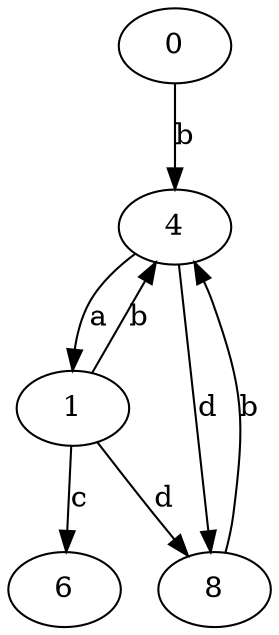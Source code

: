 strict digraph  {
0;
1;
4;
6;
8;
0 -> 4  [label=b];
1 -> 4  [label=b];
1 -> 6  [label=c];
1 -> 8  [label=d];
4 -> 1  [label=a];
4 -> 8  [label=d];
8 -> 4  [label=b];
}

